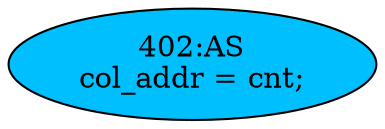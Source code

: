 strict digraph "" {
	node [label="\N"];
	"402:AS"	 [ast="<pyverilog.vparser.ast.Assign object at 0x7f79abcb9d10>",
		def_var="['col_addr']",
		fillcolor=deepskyblue,
		label="402:AS
col_addr = cnt;",
		statements="[]",
		style=filled,
		typ=Assign,
		use_var="['cnt']"];
}
